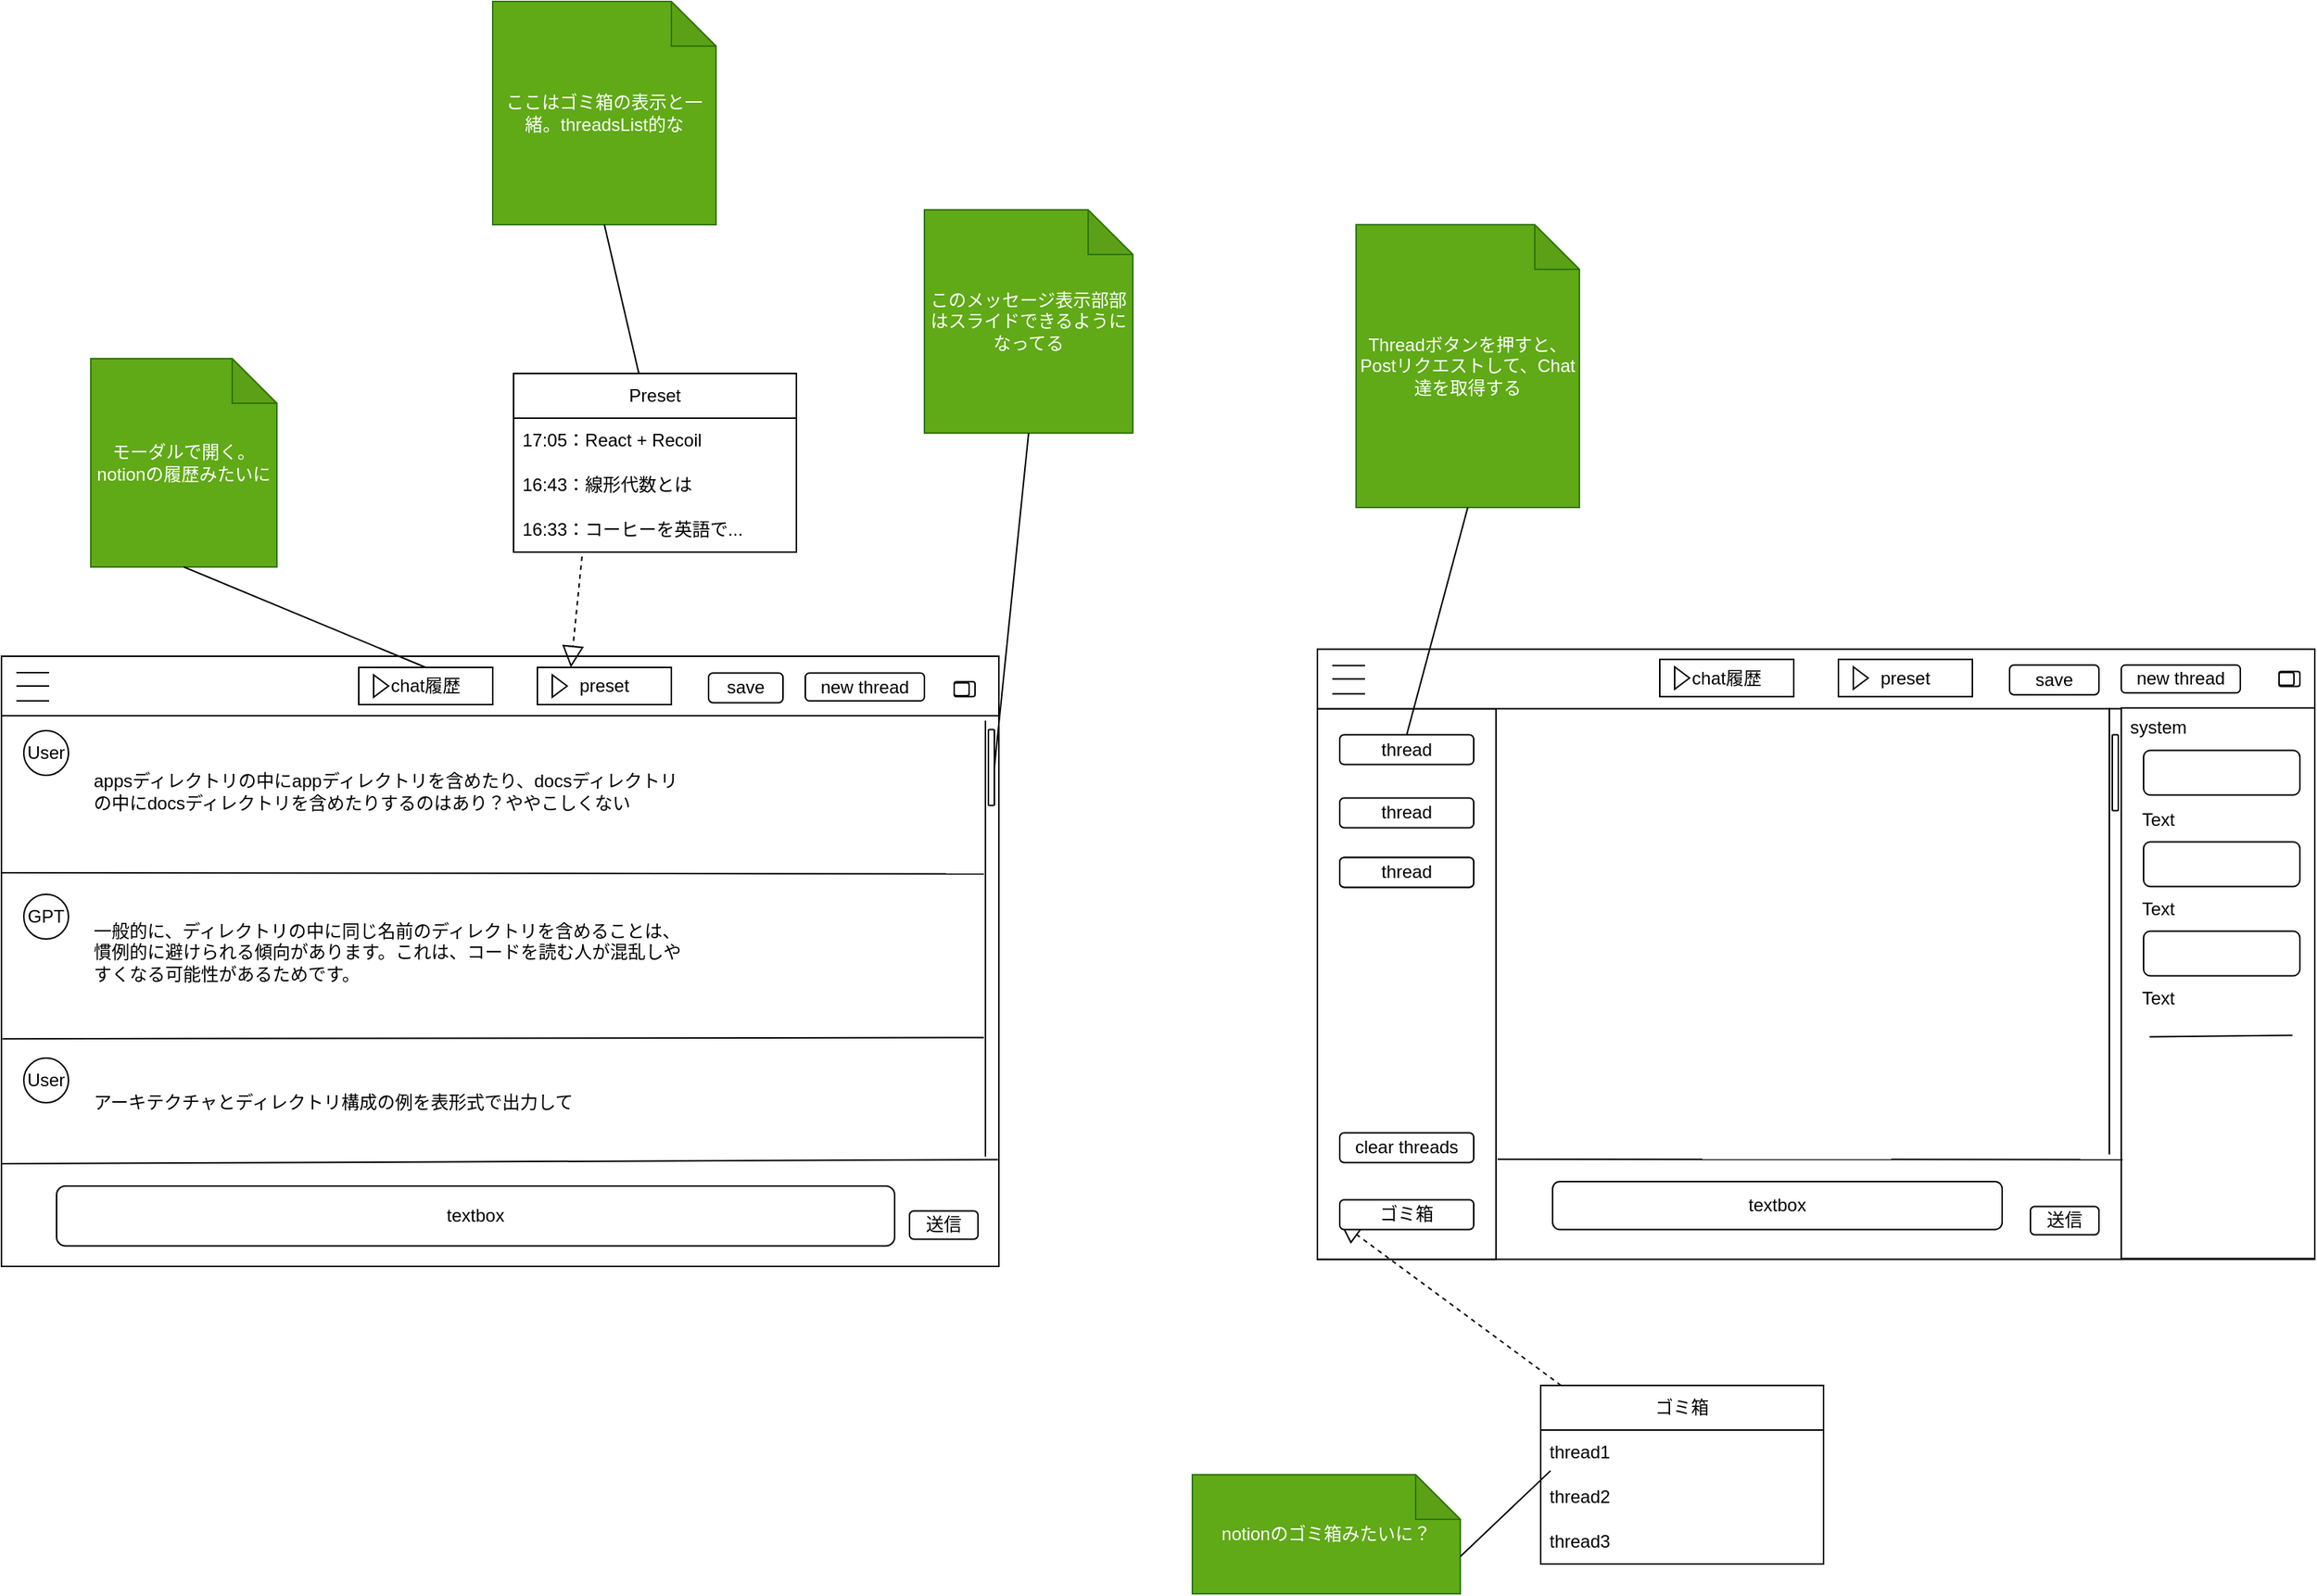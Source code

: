 <mxfile>
    <diagram id="VdgsyUHHD2g-uRMNJ1eA" name="Page-1">
        <mxGraphModel dx="2171" dy="2405" grid="1" gridSize="10" guides="1" tooltips="1" connect="1" arrows="1" fold="1" page="1" pageScale="1" pageWidth="827" pageHeight="1169" math="0" shadow="0">
            <root>
                <mxCell id="0"/>
                <mxCell id="1" parent="0"/>
                <mxCell id="55" value="" style="rounded=0;whiteSpace=wrap;html=1;" parent="1" vertex="1">
                    <mxGeometry x="964" y="125.25" width="670" height="400" as="geometry"/>
                </mxCell>
                <mxCell id="70" value="" style="rounded=0;whiteSpace=wrap;html=1;" parent="1" vertex="1">
                    <mxGeometry x="964" y="155.25" width="120" height="370" as="geometry"/>
                </mxCell>
                <mxCell id="71" value="thread" style="rounded=1;whiteSpace=wrap;html=1;" parent="1" vertex="1">
                    <mxGeometry x="979" y="172.75" width="90" height="20" as="geometry"/>
                </mxCell>
                <mxCell id="72" value="thread" style="rounded=1;whiteSpace=wrap;html=1;" parent="1" vertex="1">
                    <mxGeometry x="979" y="255.25" width="90" height="20" as="geometry"/>
                </mxCell>
                <mxCell id="73" value="thread" style="rounded=1;whiteSpace=wrap;html=1;" parent="1" vertex="1">
                    <mxGeometry x="979" y="215.25" width="90" height="20" as="geometry"/>
                </mxCell>
                <mxCell id="110" value="" style="endArrow=block;dashed=1;endFill=0;endSize=12;html=1;entryX=0;entryY=0.75;entryDx=0;entryDy=0;" parent="1" source="115" target="284" edge="1">
                    <mxGeometry width="160" relative="1" as="geometry">
                        <mxPoint x="1254" y="-379.75" as="sourcePoint"/>
                        <mxPoint x="979" y="500.264" as="targetPoint"/>
                    </mxGeometry>
                </mxCell>
                <mxCell id="115" value="ゴミ箱" style="swimlane;fontStyle=0;childLayout=stackLayout;horizontal=1;startSize=30;horizontalStack=0;resizeParent=1;resizeParentMax=0;resizeLast=0;collapsible=1;marginBottom=0;whiteSpace=wrap;html=1;fillColor=default;" parent="1" vertex="1">
                    <mxGeometry x="1114" y="610" width="190" height="120" as="geometry">
                        <mxRectangle x="240" y="-280" width="60" height="30" as="alternateBounds"/>
                    </mxGeometry>
                </mxCell>
                <mxCell id="117" value="thread1" style="text;strokeColor=none;fillColor=none;align=left;verticalAlign=middle;spacingLeft=4;spacingRight=4;overflow=hidden;points=[[0,0.5],[1,0.5]];portConstraint=eastwest;rotatable=0;whiteSpace=wrap;html=1;" parent="115" vertex="1">
                    <mxGeometry y="30" width="190" height="30" as="geometry"/>
                </mxCell>
                <mxCell id="118" value="thread2" style="text;strokeColor=none;fillColor=none;align=left;verticalAlign=middle;spacingLeft=4;spacingRight=4;overflow=hidden;points=[[0,0.5],[1,0.5]];portConstraint=eastwest;rotatable=0;whiteSpace=wrap;html=1;" parent="115" vertex="1">
                    <mxGeometry y="60" width="190" height="30" as="geometry"/>
                </mxCell>
                <mxCell id="119" value="thread3" style="text;strokeColor=none;fillColor=none;align=left;verticalAlign=middle;spacingLeft=4;spacingRight=4;overflow=hidden;points=[[0,0.5],[1,0.5]];portConstraint=eastwest;rotatable=0;whiteSpace=wrap;html=1;" parent="115" vertex="1">
                    <mxGeometry y="90" width="190" height="30" as="geometry"/>
                </mxCell>
                <mxCell id="129" value="" style="rounded=0;whiteSpace=wrap;html=1;" parent="1" vertex="1">
                    <mxGeometry x="964" y="115.25" width="670" height="40" as="geometry"/>
                </mxCell>
                <mxCell id="131" value="save" style="rounded=1;whiteSpace=wrap;html=1;" parent="1" vertex="1">
                    <mxGeometry x="1429" y="125.87" width="60" height="20" as="geometry"/>
                </mxCell>
                <mxCell id="132" value="" style="endArrow=none;html=1;" parent="1" edge="1">
                    <mxGeometry width="50" height="50" relative="1" as="geometry">
                        <mxPoint x="974" y="126.25" as="sourcePoint"/>
                        <mxPoint x="996" y="126.25" as="targetPoint"/>
                    </mxGeometry>
                </mxCell>
                <mxCell id="133" value="" style="endArrow=none;html=1;" parent="1" edge="1">
                    <mxGeometry width="50" height="50" relative="1" as="geometry">
                        <mxPoint x="974" y="135.25" as="sourcePoint"/>
                        <mxPoint x="996" y="135.25" as="targetPoint"/>
                    </mxGeometry>
                </mxCell>
                <mxCell id="134" value="" style="endArrow=none;html=1;" parent="1" edge="1">
                    <mxGeometry width="50" height="50" relative="1" as="geometry">
                        <mxPoint x="974" y="145.25" as="sourcePoint"/>
                        <mxPoint x="996" y="145.25" as="targetPoint"/>
                    </mxGeometry>
                </mxCell>
                <mxCell id="138" value="このメッセージ表示部部はスライドできるようになってる" style="shape=note;whiteSpace=wrap;html=1;backgroundOutline=1;darkOpacity=0.05;fillColor=#60a917;fontColor=#ffffff;strokeColor=#2D7600;" parent="1" vertex="1">
                    <mxGeometry x="700" y="-180" width="140" height="150" as="geometry"/>
                </mxCell>
                <mxCell id="162" value="Threadボタンを押すと、Postリクエストして、Chat達を取得する" style="shape=note;whiteSpace=wrap;html=1;backgroundOutline=1;darkOpacity=0.05;fillColor=#60a917;fontColor=#ffffff;strokeColor=#2D7600;align=center;" parent="1" vertex="1">
                    <mxGeometry x="990" y="-170" width="150" height="190" as="geometry"/>
                </mxCell>
                <mxCell id="163" value="" style="endArrow=none;html=1;exitX=0.5;exitY=1;exitDx=0;exitDy=0;exitPerimeter=0;entryX=0.5;entryY=0;entryDx=0;entryDy=0;" parent="1" source="162" target="71" edge="1">
                    <mxGeometry width="50" height="50" relative="1" as="geometry">
                        <mxPoint x="1164" y="55.25" as="sourcePoint"/>
                        <mxPoint x="1214" y="15.25" as="targetPoint"/>
                    </mxGeometry>
                </mxCell>
                <mxCell id="169" value="" style="rounded=0;whiteSpace=wrap;html=1;" parent="1" vertex="1">
                    <mxGeometry x="1504" y="154.75" width="130" height="370" as="geometry"/>
                </mxCell>
                <mxCell id="170" value="" style="rounded=1;whiteSpace=wrap;html=1;" parent="1" vertex="1">
                    <mxGeometry x="1519" y="244.75" width="105" height="30" as="geometry"/>
                </mxCell>
                <mxCell id="171" value="" style="rounded=1;whiteSpace=wrap;html=1;" parent="1" vertex="1">
                    <mxGeometry x="1519" y="304.75" width="105" height="30" as="geometry"/>
                </mxCell>
                <mxCell id="172" value="Text" style="text;html=1;strokeColor=none;fillColor=none;align=center;verticalAlign=middle;whiteSpace=wrap;rounded=0;" parent="1" vertex="1">
                    <mxGeometry x="1504" y="214.75" width="50" height="30" as="geometry"/>
                </mxCell>
                <mxCell id="173" value="Text" style="text;html=1;strokeColor=none;fillColor=none;align=center;verticalAlign=middle;whiteSpace=wrap;rounded=0;" parent="1" vertex="1">
                    <mxGeometry x="1504" y="274.75" width="50" height="30" as="geometry"/>
                </mxCell>
                <mxCell id="174" value="Text" style="text;html=1;strokeColor=none;fillColor=none;align=center;verticalAlign=middle;whiteSpace=wrap;rounded=0;" parent="1" vertex="1">
                    <mxGeometry x="1504" y="334.75" width="50" height="30" as="geometry"/>
                </mxCell>
                <mxCell id="175" value="" style="endArrow=none;html=1;" parent="1" edge="1">
                    <mxGeometry width="50" height="50" relative="1" as="geometry">
                        <mxPoint x="1523" y="375.75" as="sourcePoint"/>
                        <mxPoint x="1619" y="374.75" as="targetPoint"/>
                    </mxGeometry>
                </mxCell>
                <mxCell id="176" value="" style="endArrow=none;html=1;" parent="1" edge="1">
                    <mxGeometry width="50" height="50" relative="1" as="geometry">
                        <mxPoint x="1496" y="154.75" as="sourcePoint"/>
                        <mxPoint x="1496" y="454.75" as="targetPoint"/>
                    </mxGeometry>
                </mxCell>
                <mxCell id="177" value="" style="rounded=1;whiteSpace=wrap;html=1;" parent="1" vertex="1">
                    <mxGeometry x="1498" y="172.75" width="4" height="51" as="geometry"/>
                </mxCell>
                <mxCell id="178" value="" style="rounded=1;whiteSpace=wrap;html=1;" parent="1" vertex="1">
                    <mxGeometry x="1519" y="183.25" width="105" height="30" as="geometry"/>
                </mxCell>
                <mxCell id="179" value="system" style="text;html=1;strokeColor=none;fillColor=none;align=center;verticalAlign=middle;whiteSpace=wrap;rounded=0;" parent="1" vertex="1">
                    <mxGeometry x="1504" y="153.25" width="50" height="30" as="geometry"/>
                </mxCell>
                <mxCell id="181" value="" style="rounded=0;whiteSpace=wrap;html=1;" parent="1" vertex="1">
                    <mxGeometry x="80" y="120" width="670" height="410" as="geometry"/>
                </mxCell>
                <mxCell id="183" value="" style="rounded=0;whiteSpace=wrap;html=1;" parent="1" vertex="1">
                    <mxGeometry x="80" y="120" width="670" height="40" as="geometry"/>
                </mxCell>
                <mxCell id="190" value="save" style="rounded=1;whiteSpace=wrap;html=1;" parent="1" vertex="1">
                    <mxGeometry x="555" y="131.25" width="50" height="20" as="geometry"/>
                </mxCell>
                <mxCell id="191" value="" style="endArrow=none;html=1;" parent="1" edge="1">
                    <mxGeometry width="50" height="50" relative="1" as="geometry">
                        <mxPoint x="90" y="131" as="sourcePoint"/>
                        <mxPoint x="112" y="131" as="targetPoint"/>
                    </mxGeometry>
                </mxCell>
                <mxCell id="192" value="" style="endArrow=none;html=1;" parent="1" edge="1">
                    <mxGeometry width="50" height="50" relative="1" as="geometry">
                        <mxPoint x="90" y="140" as="sourcePoint"/>
                        <mxPoint x="112" y="140" as="targetPoint"/>
                    </mxGeometry>
                </mxCell>
                <mxCell id="193" value="" style="endArrow=none;html=1;" parent="1" edge="1">
                    <mxGeometry width="50" height="50" relative="1" as="geometry">
                        <mxPoint x="90" y="150" as="sourcePoint"/>
                        <mxPoint x="112" y="150" as="targetPoint"/>
                    </mxGeometry>
                </mxCell>
                <mxCell id="194" value="new thread" style="rounded=1;whiteSpace=wrap;html=1;" parent="1" vertex="1">
                    <mxGeometry x="620" y="131.25" width="80" height="18.75" as="geometry"/>
                </mxCell>
                <mxCell id="195" value="textbox" style="rounded=1;whiteSpace=wrap;html=1;" parent="1" vertex="1">
                    <mxGeometry x="117" y="476" width="563" height="40.25" as="geometry"/>
                </mxCell>
                <mxCell id="196" value="User" style="ellipse;whiteSpace=wrap;html=1;aspect=fixed;" parent="1" vertex="1">
                    <mxGeometry x="95" y="170" width="30" height="30" as="geometry"/>
                </mxCell>
                <mxCell id="197" value="GPT" style="ellipse;whiteSpace=wrap;html=1;aspect=fixed;" parent="1" vertex="1">
                    <mxGeometry x="95" y="280" width="30" height="30" as="geometry"/>
                </mxCell>
                <mxCell id="198" value="" style="endArrow=none;html=1;" parent="1" edge="1">
                    <mxGeometry width="50" height="50" relative="1" as="geometry">
                        <mxPoint x="80" y="265.5" as="sourcePoint"/>
                        <mxPoint x="740" y="266.25" as="targetPoint"/>
                    </mxGeometry>
                </mxCell>
                <mxCell id="199" value="" style="endArrow=none;html=1;entryX=0.999;entryY=0.825;entryDx=0;entryDy=0;entryPerimeter=0;" parent="1" target="181" edge="1">
                    <mxGeometry width="50" height="50" relative="1" as="geometry">
                        <mxPoint x="80" y="461" as="sourcePoint"/>
                        <mxPoint x="620" y="458.59" as="targetPoint"/>
                    </mxGeometry>
                </mxCell>
                <mxCell id="202" value="" style="endArrow=none;html=1;exitX=0.001;exitY=0.627;exitDx=0;exitDy=0;exitPerimeter=0;" parent="1" source="181" edge="1">
                    <mxGeometry width="50" height="50" relative="1" as="geometry">
                        <mxPoint x="80" y="390" as="sourcePoint"/>
                        <mxPoint x="740" y="376.25" as="targetPoint"/>
                    </mxGeometry>
                </mxCell>
                <mxCell id="203" value="User" style="ellipse;whiteSpace=wrap;html=1;aspect=fixed;" parent="1" vertex="1">
                    <mxGeometry x="95" y="390" width="30" height="30" as="geometry"/>
                </mxCell>
                <mxCell id="204" value="" style="endArrow=none;html=1;" parent="1" edge="1">
                    <mxGeometry width="50" height="50" relative="1" as="geometry">
                        <mxPoint x="741.0" y="163.25" as="sourcePoint"/>
                        <mxPoint x="741" y="456.25" as="targetPoint"/>
                    </mxGeometry>
                </mxCell>
                <mxCell id="206" value="送信" style="rounded=1;whiteSpace=wrap;html=1;" parent="1" vertex="1">
                    <mxGeometry x="690" y="492.75" width="46" height="19" as="geometry"/>
                </mxCell>
                <mxCell id="210" value="appsディレクトリの中にappディレクトリを含めたり、docsディレクトリの中にdocsディレクトリを含めたりするのはあり？ややこしくない" style="text;html=1;strokeColor=none;fillColor=none;align=left;verticalAlign=middle;whiteSpace=wrap;rounded=0;strokeWidth=4;" parent="1" vertex="1">
                    <mxGeometry x="140" y="172.5" width="400" height="77.5" as="geometry"/>
                </mxCell>
                <mxCell id="211" value="一般的に、ディレクトリの中に同じ名前のディレクトリを含めることは、慣例的に避けられる傾向があります。これは、コードを読む人が混乱しやすくなる可能性があるためです。" style="text;html=1;strokeColor=none;fillColor=none;align=left;verticalAlign=middle;whiteSpace=wrap;rounded=0;strokeWidth=4;" parent="1" vertex="1">
                    <mxGeometry x="140" y="280" width="400" height="77.5" as="geometry"/>
                </mxCell>
                <mxCell id="212" value="アーキテクチャとディレクトリ構成の例を表形式で出力して" style="text;html=1;strokeColor=none;fillColor=none;align=left;verticalAlign=middle;whiteSpace=wrap;rounded=0;strokeWidth=4;" parent="1" vertex="1">
                    <mxGeometry x="140" y="390" width="380" height="60" as="geometry"/>
                </mxCell>
                <mxCell id="213" value="preset" style="html=1;whiteSpace=wrap;container=1;recursiveResize=0;collapsible=0;" parent="1" vertex="1">
                    <mxGeometry x="440" y="127.5" width="90" height="25" as="geometry"/>
                </mxCell>
                <mxCell id="214" value="" style="triangle;html=1;whiteSpace=wrap;" parent="213" vertex="1">
                    <mxGeometry x="10" y="5" width="10" height="15" as="geometry"/>
                </mxCell>
                <mxCell id="250" value="" style="rounded=1;whiteSpace=wrap;html=1;" parent="1" vertex="1">
                    <mxGeometry x="743" y="169.25" width="4" height="51" as="geometry"/>
                </mxCell>
                <mxCell id="279" value="textbox" style="rounded=1;whiteSpace=wrap;html=1;" parent="1" vertex="1">
                    <mxGeometry x="1122" y="473" width="302" height="32.25" as="geometry"/>
                </mxCell>
                <mxCell id="280" value="" style="endArrow=none;html=1;" parent="1" edge="1">
                    <mxGeometry width="50" height="50" relative="1" as="geometry">
                        <mxPoint x="1085" y="458.0" as="sourcePoint"/>
                        <mxPoint x="1505" y="458.25" as="targetPoint"/>
                    </mxGeometry>
                </mxCell>
                <mxCell id="281" value="送信" style="rounded=1;whiteSpace=wrap;html=1;" parent="1" vertex="1">
                    <mxGeometry x="1443" y="489.75" width="46" height="19" as="geometry"/>
                </mxCell>
                <mxCell id="282" value="thread" style="rounded=1;whiteSpace=wrap;html=1;" parent="1" vertex="1">
                    <mxGeometry x="979" y="255.25" width="90" height="20" as="geometry"/>
                </mxCell>
                <mxCell id="283" value="clear threads" style="rounded=1;whiteSpace=wrap;html=1;" parent="1" vertex="1">
                    <mxGeometry x="979" y="440.25" width="90" height="20" as="geometry"/>
                </mxCell>
                <mxCell id="284" value="ゴミ箱" style="rounded=1;whiteSpace=wrap;html=1;" parent="1" vertex="1">
                    <mxGeometry x="979" y="485.25" width="90" height="20" as="geometry"/>
                </mxCell>
                <mxCell id="285" value="new thread" style="rounded=1;whiteSpace=wrap;html=1;" parent="1" vertex="1">
                    <mxGeometry x="1504" y="125.87" width="80" height="18.75" as="geometry"/>
                </mxCell>
                <mxCell id="287" value="Preset" style="swimlane;fontStyle=0;childLayout=stackLayout;horizontal=1;startSize=30;horizontalStack=0;resizeParent=1;resizeParentMax=0;resizeLast=0;collapsible=1;marginBottom=0;whiteSpace=wrap;html=1;fillColor=default;" parent="1" vertex="1">
                    <mxGeometry x="424" y="-70" width="190" height="120" as="geometry">
                        <mxRectangle x="240" y="-280" width="60" height="30" as="alternateBounds"/>
                    </mxGeometry>
                </mxCell>
                <mxCell id="288" value="17:05：React + Recoil" style="text;strokeColor=none;fillColor=none;align=left;verticalAlign=middle;spacingLeft=4;spacingRight=4;overflow=hidden;points=[[0,0.5],[1,0.5]];portConstraint=eastwest;rotatable=0;whiteSpace=wrap;html=1;" parent="287" vertex="1">
                    <mxGeometry y="30" width="190" height="30" as="geometry"/>
                </mxCell>
                <mxCell id="289" value="16:43：線形代数とは" style="text;strokeColor=none;fillColor=none;align=left;verticalAlign=middle;spacingLeft=4;spacingRight=4;overflow=hidden;points=[[0,0.5],[1,0.5]];portConstraint=eastwest;rotatable=0;whiteSpace=wrap;html=1;" parent="287" vertex="1">
                    <mxGeometry y="60" width="190" height="30" as="geometry"/>
                </mxCell>
                <mxCell id="290" value="16:33：コーヒーを英語で..." style="text;strokeColor=none;fillColor=none;align=left;verticalAlign=middle;spacingLeft=4;spacingRight=4;overflow=hidden;points=[[0,0.5],[1,0.5]];portConstraint=eastwest;rotatable=0;whiteSpace=wrap;html=1;" parent="287" vertex="1">
                    <mxGeometry y="90" width="190" height="30" as="geometry"/>
                </mxCell>
                <mxCell id="291" value="" style="endArrow=block;dashed=1;endFill=0;endSize=12;html=1;entryX=0.25;entryY=0;entryDx=0;entryDy=0;exitX=0.242;exitY=1.1;exitDx=0;exitDy=0;exitPerimeter=0;" parent="1" source="290" target="213" edge="1">
                    <mxGeometry width="160" relative="1" as="geometry">
                        <mxPoint x="220" y="2.998" as="sourcePoint"/>
                        <mxPoint x="325" y="-22.99" as="targetPoint"/>
                    </mxGeometry>
                </mxCell>
                <mxCell id="294" value="chat履歴" style="html=1;whiteSpace=wrap;container=1;recursiveResize=0;collapsible=0;" parent="1" vertex="1">
                    <mxGeometry x="320" y="127.5" width="90" height="25" as="geometry"/>
                </mxCell>
                <mxCell id="295" value="" style="triangle;html=1;whiteSpace=wrap;" parent="294" vertex="1">
                    <mxGeometry x="10" y="5" width="10" height="15" as="geometry"/>
                </mxCell>
                <mxCell id="296" value="モーダルで開く。notionの履歴みたいに" style="shape=note;whiteSpace=wrap;html=1;backgroundOutline=1;darkOpacity=0.05;fillColor=#60a917;fontColor=#ffffff;strokeColor=#2D7600;" parent="1" vertex="1">
                    <mxGeometry x="140" y="-80" width="125" height="140" as="geometry"/>
                </mxCell>
                <mxCell id="297" value="" style="endArrow=none;html=1;entryX=0.5;entryY=1;entryDx=0;entryDy=0;entryPerimeter=0;exitX=0.5;exitY=0;exitDx=0;exitDy=0;" parent="1" source="294" target="296" edge="1">
                    <mxGeometry width="50" height="50" relative="1" as="geometry">
                        <mxPoint x="757" y="204.75" as="sourcePoint"/>
                        <mxPoint x="890" y="61.25" as="targetPoint"/>
                    </mxGeometry>
                </mxCell>
                <mxCell id="299" value="notionのゴミ箱みたいに？" style="shape=note;whiteSpace=wrap;html=1;backgroundOutline=1;darkOpacity=0.05;fillColor=#60a917;fontColor=#ffffff;strokeColor=#2D7600;align=center;" parent="1" vertex="1">
                    <mxGeometry x="880" y="670" width="180" height="80" as="geometry"/>
                </mxCell>
                <mxCell id="300" value="" style="endArrow=none;html=1;exitX=0;exitY=0;exitDx=180;exitDy=55;exitPerimeter=0;entryX=0.035;entryY=-0.09;entryDx=0;entryDy=0;entryPerimeter=0;" parent="1" source="299" target="118" edge="1">
                    <mxGeometry width="50" height="50" relative="1" as="geometry">
                        <mxPoint x="1109.5" y="158.86" as="sourcePoint"/>
                        <mxPoint x="1263" y="192.75" as="targetPoint"/>
                    </mxGeometry>
                </mxCell>
                <mxCell id="139" value="" style="endArrow=none;html=1;entryX=0.5;entryY=1;entryDx=0;entryDy=0;entryPerimeter=0;exitX=1;exitY=0.5;exitDx=0;exitDy=0;" parent="1" source="250" target="138" edge="1">
                    <mxGeometry width="50" height="50" relative="1" as="geometry">
                        <mxPoint x="550" y="660" as="sourcePoint"/>
                        <mxPoint x="600" y="610" as="targetPoint"/>
                    </mxGeometry>
                </mxCell>
                <mxCell id="301" value="ここはゴミ箱の表示と一緒。threadsList的な" style="shape=note;whiteSpace=wrap;html=1;backgroundOutline=1;darkOpacity=0.05;fillColor=#60a917;fontColor=#ffffff;strokeColor=#2D7600;" parent="1" vertex="1">
                    <mxGeometry x="410" y="-320" width="150" height="150" as="geometry"/>
                </mxCell>
                <mxCell id="302" value="" style="endArrow=none;html=1;entryX=0.5;entryY=1;entryDx=0;entryDy=0;entryPerimeter=0;exitX=0.443;exitY=0;exitDx=0;exitDy=0;exitPerimeter=0;" parent="1" source="287" target="301" edge="1">
                    <mxGeometry width="50" height="50" relative="1" as="geometry">
                        <mxPoint x="510" y="-80" as="sourcePoint"/>
                        <mxPoint x="197.5" y="30" as="targetPoint"/>
                    </mxGeometry>
                </mxCell>
                <mxCell id="303" value="" style="rounded=1;whiteSpace=wrap;html=1;" parent="1" vertex="1">
                    <mxGeometry x="720" y="137.13" width="14" height="10" as="geometry"/>
                </mxCell>
                <mxCell id="304" value="" style="rounded=1;whiteSpace=wrap;html=1;" parent="1" vertex="1">
                    <mxGeometry x="720" y="137.82" width="10" height="8.62" as="geometry"/>
                </mxCell>
                <mxCell id="310" value="" style="rounded=1;whiteSpace=wrap;html=1;" parent="1" vertex="1">
                    <mxGeometry x="1610" y="130.24" width="14" height="10" as="geometry"/>
                </mxCell>
                <mxCell id="311" value="" style="rounded=1;whiteSpace=wrap;html=1;" parent="1" vertex="1">
                    <mxGeometry x="1610" y="130.93" width="10" height="8.62" as="geometry"/>
                </mxCell>
                <mxCell id="312" value="preset" style="html=1;whiteSpace=wrap;container=1;recursiveResize=0;collapsible=0;" parent="1" vertex="1">
                    <mxGeometry x="1314" y="122.13" width="90" height="25" as="geometry"/>
                </mxCell>
                <mxCell id="313" value="" style="triangle;html=1;whiteSpace=wrap;" parent="312" vertex="1">
                    <mxGeometry x="10" y="5" width="10" height="15" as="geometry"/>
                </mxCell>
                <mxCell id="314" value="chat履歴" style="html=1;whiteSpace=wrap;container=1;recursiveResize=0;collapsible=0;" parent="1" vertex="1">
                    <mxGeometry x="1194" y="122.13" width="90" height="25" as="geometry"/>
                </mxCell>
                <mxCell id="315" value="" style="triangle;html=1;whiteSpace=wrap;" parent="314" vertex="1">
                    <mxGeometry x="10" y="5" width="10" height="15" as="geometry"/>
                </mxCell>
            </root>
        </mxGraphModel>
    </diagram>
</mxfile>